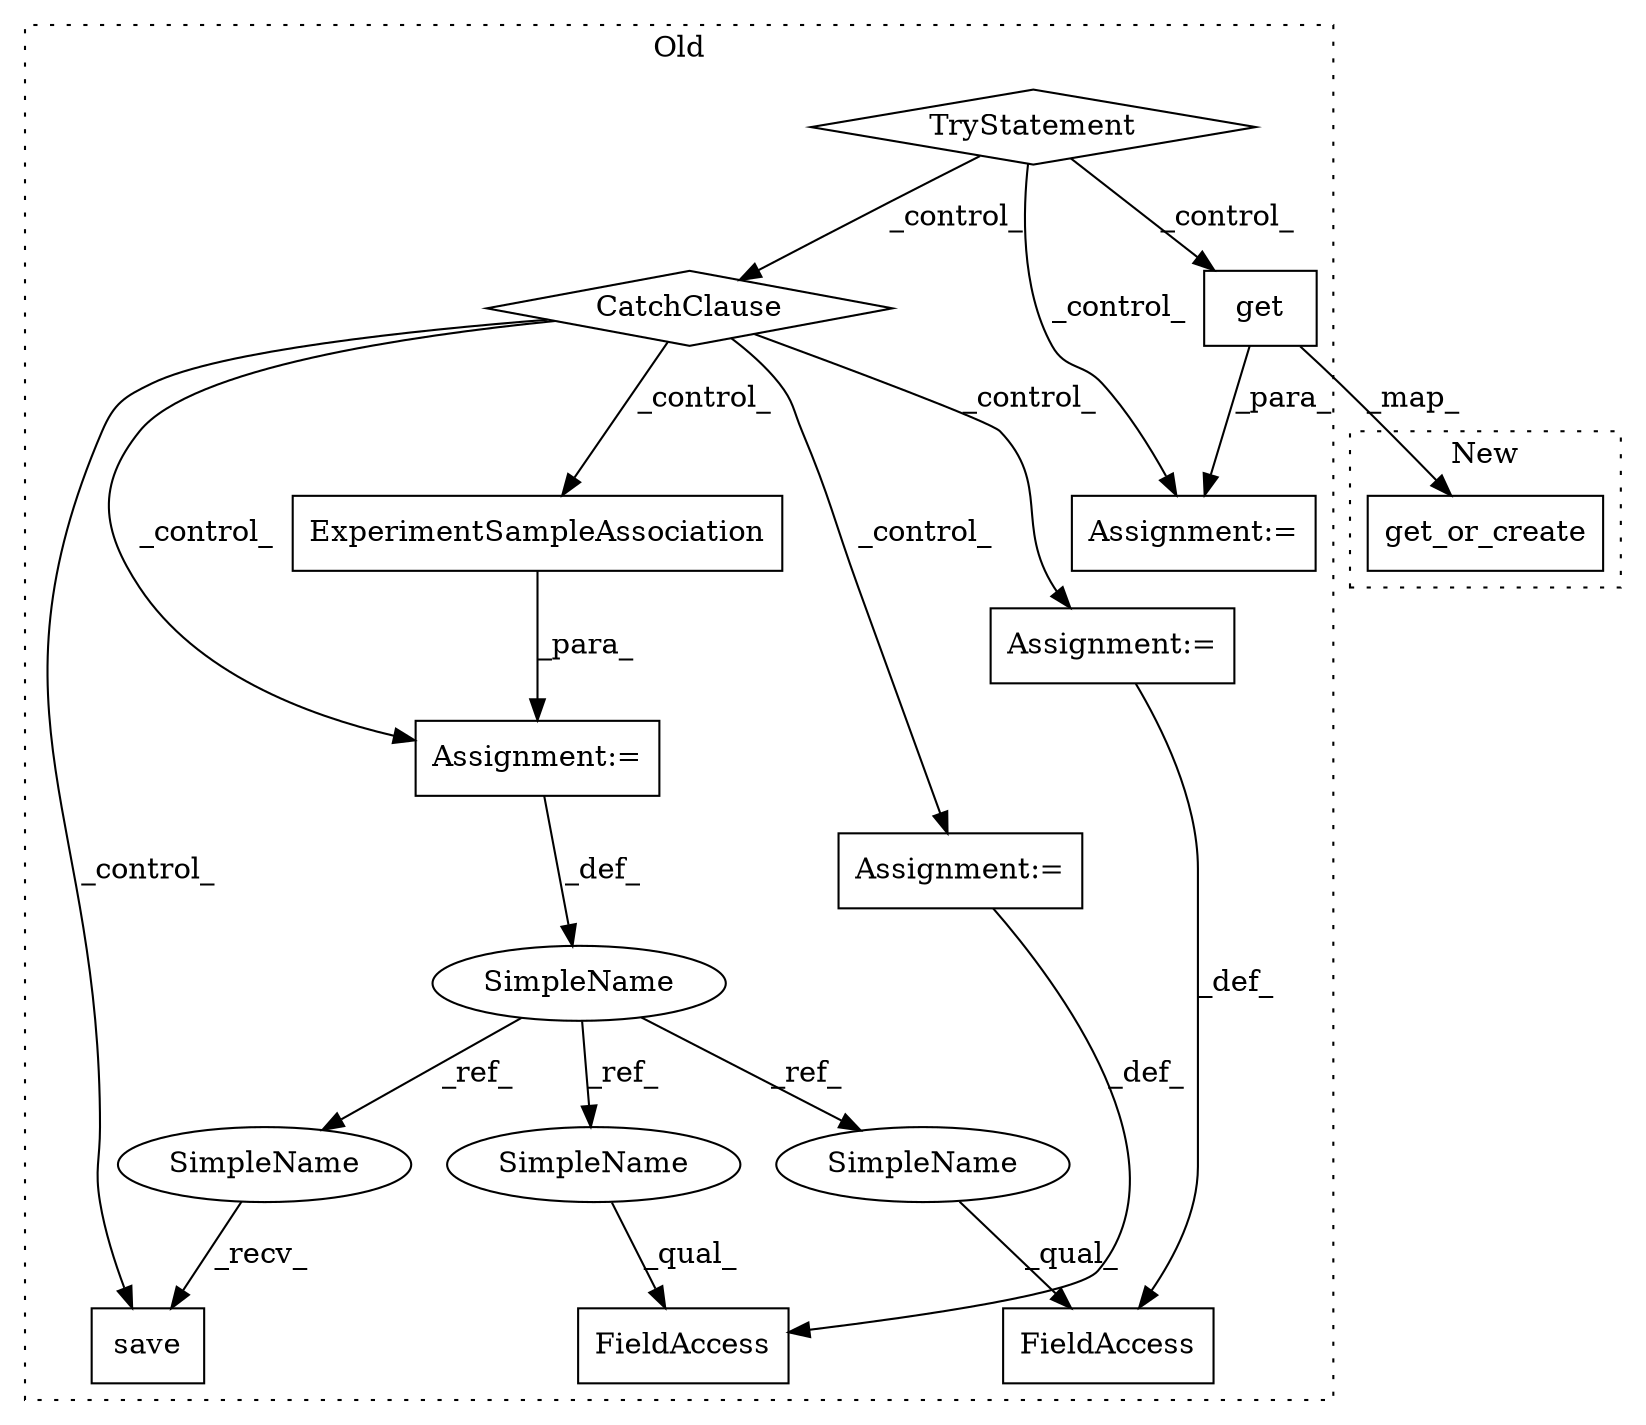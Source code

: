 digraph G {
subgraph cluster0 {
1 [label="get" a="32" s="16805,16833" l="4,1" shape="box"];
3 [label="TryStatement" a="54" s="16744" l="4" shape="diamond"];
4 [label="ExperimentSampleAssociation" a="32" s="16934" l="29" shape="box"];
5 [label="FieldAccess" a="22" s="16973" l="22" shape="box"];
6 [label="SimpleName" a="42" s="16922" l="11" shape="ellipse"];
7 [label="FieldAccess" a="22" s="17016" l="18" shape="box"];
8 [label="save" a="32" s="17070" l="6" shape="box"];
9 [label="CatchClause" a="12" s="16845,16910" l="13,2" shape="diamond"];
10 [label="Assignment:=" a="7" s="16933" l="1" shape="box"];
11 [label="Assignment:=" a="7" s="17034" l="1" shape="box"];
12 [label="Assignment:=" a="7" s="16995" l="1" shape="box"];
13 [label="Assignment:=" a="7" s="16768" l="1" shape="box"];
14 [label="SimpleName" a="42" s="17016" l="11" shape="ellipse"];
15 [label="SimpleName" a="42" s="17058" l="11" shape="ellipse"];
16 [label="SimpleName" a="42" s="16973" l="11" shape="ellipse"];
label = "Old";
style="dotted";
}
subgraph cluster1 {
2 [label="get_or_create" a="32" s="16567,16605" l="14,1" shape="box"];
label = "New";
style="dotted";
}
1 -> 2 [label="_map_"];
1 -> 13 [label="_para_"];
3 -> 9 [label="_control_"];
3 -> 1 [label="_control_"];
3 -> 13 [label="_control_"];
4 -> 10 [label="_para_"];
6 -> 14 [label="_ref_"];
6 -> 16 [label="_ref_"];
6 -> 15 [label="_ref_"];
9 -> 8 [label="_control_"];
9 -> 12 [label="_control_"];
9 -> 10 [label="_control_"];
9 -> 4 [label="_control_"];
9 -> 11 [label="_control_"];
10 -> 6 [label="_def_"];
11 -> 7 [label="_def_"];
12 -> 5 [label="_def_"];
14 -> 7 [label="_qual_"];
15 -> 8 [label="_recv_"];
16 -> 5 [label="_qual_"];
}